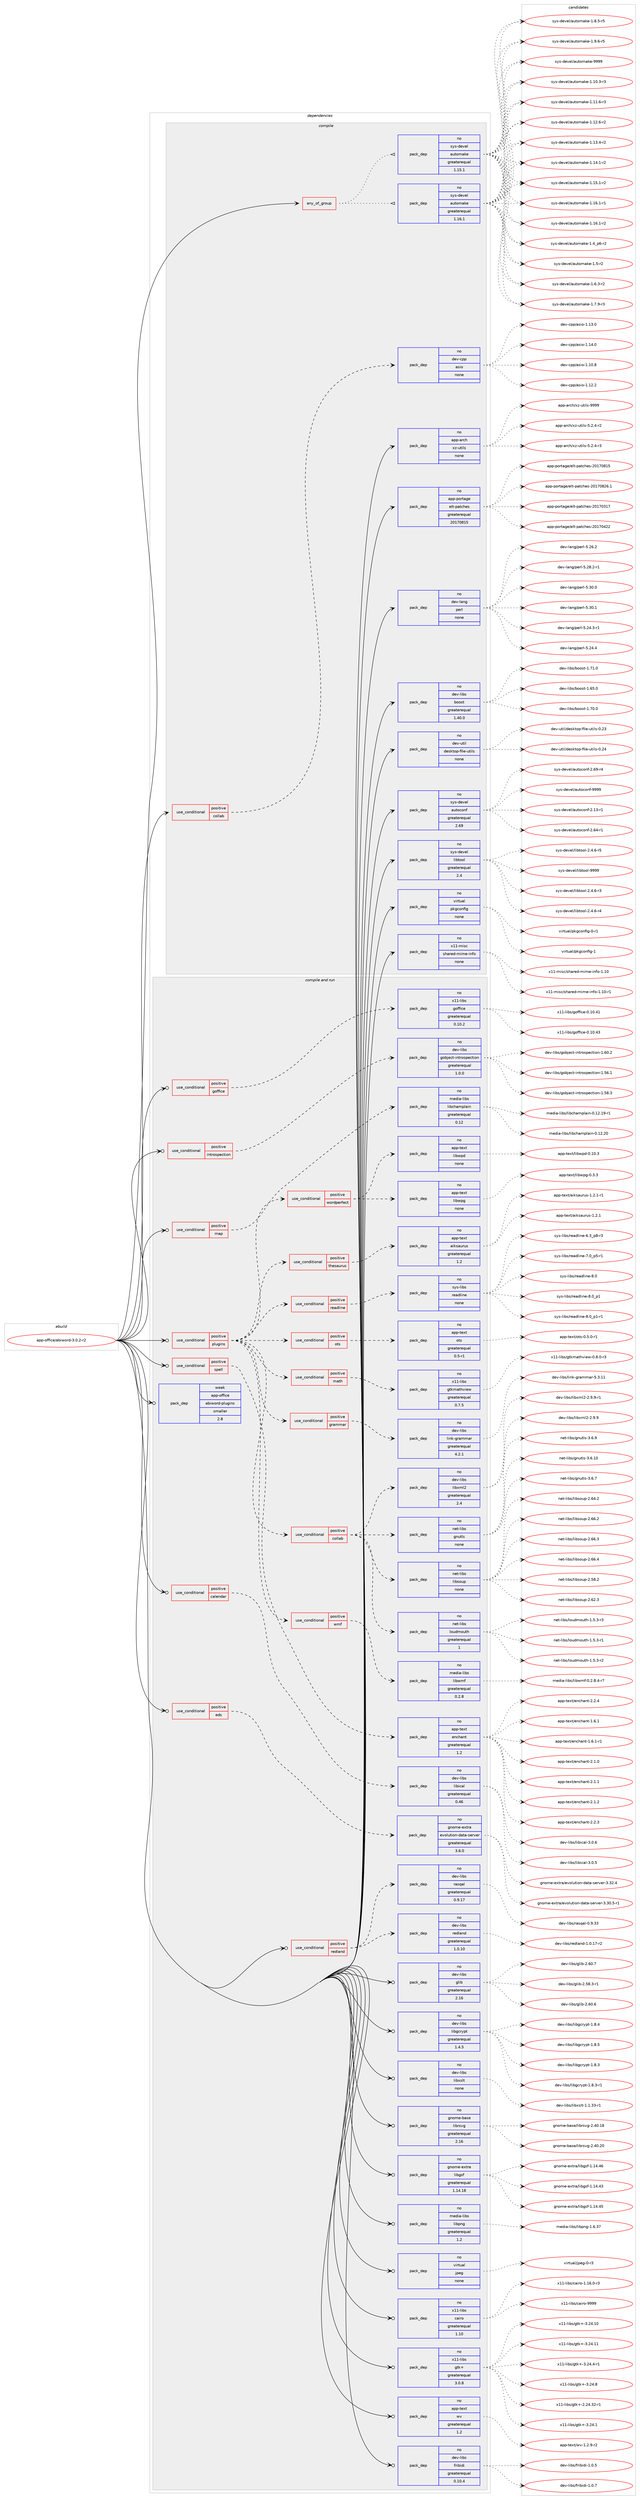 digraph prolog {

# *************
# Graph options
# *************

newrank=true;
concentrate=true;
compound=true;
graph [rankdir=LR,fontname=Helvetica,fontsize=10,ranksep=1.5];#, ranksep=2.5, nodesep=0.2];
edge  [arrowhead=vee];
node  [fontname=Helvetica,fontsize=10];

# **********
# The ebuild
# **********

subgraph cluster_leftcol {
color=gray;
rank=same;
label=<<i>ebuild</i>>;
id [label="app-office/abiword-3.0.2-r2", color=red, width=4, href="../app-office/abiword-3.0.2-r2.svg"];
}

# ****************
# The dependencies
# ****************

subgraph cluster_midcol {
color=gray;
label=<<i>dependencies</i>>;
subgraph cluster_compile {
fillcolor="#eeeeee";
style=filled;
label=<<i>compile</i>>;
subgraph any8757 {
dependency501545 [label=<<TABLE BORDER="0" CELLBORDER="1" CELLSPACING="0" CELLPADDING="4"><TR><TD CELLPADDING="10">any_of_group</TD></TR></TABLE>>, shape=none, color=red];subgraph pack372667 {
dependency501546 [label=<<TABLE BORDER="0" CELLBORDER="1" CELLSPACING="0" CELLPADDING="4" WIDTH="220"><TR><TD ROWSPAN="6" CELLPADDING="30">pack_dep</TD></TR><TR><TD WIDTH="110">no</TD></TR><TR><TD>sys-devel</TD></TR><TR><TD>automake</TD></TR><TR><TD>greaterequal</TD></TR><TR><TD>1.16.1</TD></TR></TABLE>>, shape=none, color=blue];
}
dependency501545:e -> dependency501546:w [weight=20,style="dotted",arrowhead="oinv"];
subgraph pack372668 {
dependency501547 [label=<<TABLE BORDER="0" CELLBORDER="1" CELLSPACING="0" CELLPADDING="4" WIDTH="220"><TR><TD ROWSPAN="6" CELLPADDING="30">pack_dep</TD></TR><TR><TD WIDTH="110">no</TD></TR><TR><TD>sys-devel</TD></TR><TR><TD>automake</TD></TR><TR><TD>greaterequal</TD></TR><TR><TD>1.15.1</TD></TR></TABLE>>, shape=none, color=blue];
}
dependency501545:e -> dependency501547:w [weight=20,style="dotted",arrowhead="oinv"];
}
id:e -> dependency501545:w [weight=20,style="solid",arrowhead="vee"];
subgraph cond119805 {
dependency501548 [label=<<TABLE BORDER="0" CELLBORDER="1" CELLSPACING="0" CELLPADDING="4"><TR><TD ROWSPAN="3" CELLPADDING="10">use_conditional</TD></TR><TR><TD>positive</TD></TR><TR><TD>collab</TD></TR></TABLE>>, shape=none, color=red];
subgraph pack372669 {
dependency501549 [label=<<TABLE BORDER="0" CELLBORDER="1" CELLSPACING="0" CELLPADDING="4" WIDTH="220"><TR><TD ROWSPAN="6" CELLPADDING="30">pack_dep</TD></TR><TR><TD WIDTH="110">no</TD></TR><TR><TD>dev-cpp</TD></TR><TR><TD>asio</TD></TR><TR><TD>none</TD></TR><TR><TD></TD></TR></TABLE>>, shape=none, color=blue];
}
dependency501548:e -> dependency501549:w [weight=20,style="dashed",arrowhead="vee"];
}
id:e -> dependency501548:w [weight=20,style="solid",arrowhead="vee"];
subgraph pack372670 {
dependency501550 [label=<<TABLE BORDER="0" CELLBORDER="1" CELLSPACING="0" CELLPADDING="4" WIDTH="220"><TR><TD ROWSPAN="6" CELLPADDING="30">pack_dep</TD></TR><TR><TD WIDTH="110">no</TD></TR><TR><TD>app-arch</TD></TR><TR><TD>xz-utils</TD></TR><TR><TD>none</TD></TR><TR><TD></TD></TR></TABLE>>, shape=none, color=blue];
}
id:e -> dependency501550:w [weight=20,style="solid",arrowhead="vee"];
subgraph pack372671 {
dependency501551 [label=<<TABLE BORDER="0" CELLBORDER="1" CELLSPACING="0" CELLPADDING="4" WIDTH="220"><TR><TD ROWSPAN="6" CELLPADDING="30">pack_dep</TD></TR><TR><TD WIDTH="110">no</TD></TR><TR><TD>app-portage</TD></TR><TR><TD>elt-patches</TD></TR><TR><TD>greaterequal</TD></TR><TR><TD>20170815</TD></TR></TABLE>>, shape=none, color=blue];
}
id:e -> dependency501551:w [weight=20,style="solid",arrowhead="vee"];
subgraph pack372672 {
dependency501552 [label=<<TABLE BORDER="0" CELLBORDER="1" CELLSPACING="0" CELLPADDING="4" WIDTH="220"><TR><TD ROWSPAN="6" CELLPADDING="30">pack_dep</TD></TR><TR><TD WIDTH="110">no</TD></TR><TR><TD>dev-lang</TD></TR><TR><TD>perl</TD></TR><TR><TD>none</TD></TR><TR><TD></TD></TR></TABLE>>, shape=none, color=blue];
}
id:e -> dependency501552:w [weight=20,style="solid",arrowhead="vee"];
subgraph pack372673 {
dependency501553 [label=<<TABLE BORDER="0" CELLBORDER="1" CELLSPACING="0" CELLPADDING="4" WIDTH="220"><TR><TD ROWSPAN="6" CELLPADDING="30">pack_dep</TD></TR><TR><TD WIDTH="110">no</TD></TR><TR><TD>dev-libs</TD></TR><TR><TD>boost</TD></TR><TR><TD>greaterequal</TD></TR><TR><TD>1.40.0</TD></TR></TABLE>>, shape=none, color=blue];
}
id:e -> dependency501553:w [weight=20,style="solid",arrowhead="vee"];
subgraph pack372674 {
dependency501554 [label=<<TABLE BORDER="0" CELLBORDER="1" CELLSPACING="0" CELLPADDING="4" WIDTH="220"><TR><TD ROWSPAN="6" CELLPADDING="30">pack_dep</TD></TR><TR><TD WIDTH="110">no</TD></TR><TR><TD>dev-util</TD></TR><TR><TD>desktop-file-utils</TD></TR><TR><TD>none</TD></TR><TR><TD></TD></TR></TABLE>>, shape=none, color=blue];
}
id:e -> dependency501554:w [weight=20,style="solid",arrowhead="vee"];
subgraph pack372675 {
dependency501555 [label=<<TABLE BORDER="0" CELLBORDER="1" CELLSPACING="0" CELLPADDING="4" WIDTH="220"><TR><TD ROWSPAN="6" CELLPADDING="30">pack_dep</TD></TR><TR><TD WIDTH="110">no</TD></TR><TR><TD>sys-devel</TD></TR><TR><TD>autoconf</TD></TR><TR><TD>greaterequal</TD></TR><TR><TD>2.69</TD></TR></TABLE>>, shape=none, color=blue];
}
id:e -> dependency501555:w [weight=20,style="solid",arrowhead="vee"];
subgraph pack372676 {
dependency501556 [label=<<TABLE BORDER="0" CELLBORDER="1" CELLSPACING="0" CELLPADDING="4" WIDTH="220"><TR><TD ROWSPAN="6" CELLPADDING="30">pack_dep</TD></TR><TR><TD WIDTH="110">no</TD></TR><TR><TD>sys-devel</TD></TR><TR><TD>libtool</TD></TR><TR><TD>greaterequal</TD></TR><TR><TD>2.4</TD></TR></TABLE>>, shape=none, color=blue];
}
id:e -> dependency501556:w [weight=20,style="solid",arrowhead="vee"];
subgraph pack372677 {
dependency501557 [label=<<TABLE BORDER="0" CELLBORDER="1" CELLSPACING="0" CELLPADDING="4" WIDTH="220"><TR><TD ROWSPAN="6" CELLPADDING="30">pack_dep</TD></TR><TR><TD WIDTH="110">no</TD></TR><TR><TD>virtual</TD></TR><TR><TD>pkgconfig</TD></TR><TR><TD>none</TD></TR><TR><TD></TD></TR></TABLE>>, shape=none, color=blue];
}
id:e -> dependency501557:w [weight=20,style="solid",arrowhead="vee"];
subgraph pack372678 {
dependency501558 [label=<<TABLE BORDER="0" CELLBORDER="1" CELLSPACING="0" CELLPADDING="4" WIDTH="220"><TR><TD ROWSPAN="6" CELLPADDING="30">pack_dep</TD></TR><TR><TD WIDTH="110">no</TD></TR><TR><TD>x11-misc</TD></TR><TR><TD>shared-mime-info</TD></TR><TR><TD>none</TD></TR><TR><TD></TD></TR></TABLE>>, shape=none, color=blue];
}
id:e -> dependency501558:w [weight=20,style="solid",arrowhead="vee"];
}
subgraph cluster_compileandrun {
fillcolor="#eeeeee";
style=filled;
label=<<i>compile and run</i>>;
subgraph cond119806 {
dependency501559 [label=<<TABLE BORDER="0" CELLBORDER="1" CELLSPACING="0" CELLPADDING="4"><TR><TD ROWSPAN="3" CELLPADDING="10">use_conditional</TD></TR><TR><TD>positive</TD></TR><TR><TD>calendar</TD></TR></TABLE>>, shape=none, color=red];
subgraph pack372679 {
dependency501560 [label=<<TABLE BORDER="0" CELLBORDER="1" CELLSPACING="0" CELLPADDING="4" WIDTH="220"><TR><TD ROWSPAN="6" CELLPADDING="30">pack_dep</TD></TR><TR><TD WIDTH="110">no</TD></TR><TR><TD>dev-libs</TD></TR><TR><TD>libical</TD></TR><TR><TD>greaterequal</TD></TR><TR><TD>0.46</TD></TR></TABLE>>, shape=none, color=blue];
}
dependency501559:e -> dependency501560:w [weight=20,style="dashed",arrowhead="vee"];
}
id:e -> dependency501559:w [weight=20,style="solid",arrowhead="odotvee"];
subgraph cond119807 {
dependency501561 [label=<<TABLE BORDER="0" CELLBORDER="1" CELLSPACING="0" CELLPADDING="4"><TR><TD ROWSPAN="3" CELLPADDING="10">use_conditional</TD></TR><TR><TD>positive</TD></TR><TR><TD>eds</TD></TR></TABLE>>, shape=none, color=red];
subgraph pack372680 {
dependency501562 [label=<<TABLE BORDER="0" CELLBORDER="1" CELLSPACING="0" CELLPADDING="4" WIDTH="220"><TR><TD ROWSPAN="6" CELLPADDING="30">pack_dep</TD></TR><TR><TD WIDTH="110">no</TD></TR><TR><TD>gnome-extra</TD></TR><TR><TD>evolution-data-server</TD></TR><TR><TD>greaterequal</TD></TR><TR><TD>3.6.0</TD></TR></TABLE>>, shape=none, color=blue];
}
dependency501561:e -> dependency501562:w [weight=20,style="dashed",arrowhead="vee"];
}
id:e -> dependency501561:w [weight=20,style="solid",arrowhead="odotvee"];
subgraph cond119808 {
dependency501563 [label=<<TABLE BORDER="0" CELLBORDER="1" CELLSPACING="0" CELLPADDING="4"><TR><TD ROWSPAN="3" CELLPADDING="10">use_conditional</TD></TR><TR><TD>positive</TD></TR><TR><TD>goffice</TD></TR></TABLE>>, shape=none, color=red];
subgraph pack372681 {
dependency501564 [label=<<TABLE BORDER="0" CELLBORDER="1" CELLSPACING="0" CELLPADDING="4" WIDTH="220"><TR><TD ROWSPAN="6" CELLPADDING="30">pack_dep</TD></TR><TR><TD WIDTH="110">no</TD></TR><TR><TD>x11-libs</TD></TR><TR><TD>goffice</TD></TR><TR><TD>greaterequal</TD></TR><TR><TD>0.10.2</TD></TR></TABLE>>, shape=none, color=blue];
}
dependency501563:e -> dependency501564:w [weight=20,style="dashed",arrowhead="vee"];
}
id:e -> dependency501563:w [weight=20,style="solid",arrowhead="odotvee"];
subgraph cond119809 {
dependency501565 [label=<<TABLE BORDER="0" CELLBORDER="1" CELLSPACING="0" CELLPADDING="4"><TR><TD ROWSPAN="3" CELLPADDING="10">use_conditional</TD></TR><TR><TD>positive</TD></TR><TR><TD>introspection</TD></TR></TABLE>>, shape=none, color=red];
subgraph pack372682 {
dependency501566 [label=<<TABLE BORDER="0" CELLBORDER="1" CELLSPACING="0" CELLPADDING="4" WIDTH="220"><TR><TD ROWSPAN="6" CELLPADDING="30">pack_dep</TD></TR><TR><TD WIDTH="110">no</TD></TR><TR><TD>dev-libs</TD></TR><TR><TD>gobject-introspection</TD></TR><TR><TD>greaterequal</TD></TR><TR><TD>1.0.0</TD></TR></TABLE>>, shape=none, color=blue];
}
dependency501565:e -> dependency501566:w [weight=20,style="dashed",arrowhead="vee"];
}
id:e -> dependency501565:w [weight=20,style="solid",arrowhead="odotvee"];
subgraph cond119810 {
dependency501567 [label=<<TABLE BORDER="0" CELLBORDER="1" CELLSPACING="0" CELLPADDING="4"><TR><TD ROWSPAN="3" CELLPADDING="10">use_conditional</TD></TR><TR><TD>positive</TD></TR><TR><TD>map</TD></TR></TABLE>>, shape=none, color=red];
subgraph pack372683 {
dependency501568 [label=<<TABLE BORDER="0" CELLBORDER="1" CELLSPACING="0" CELLPADDING="4" WIDTH="220"><TR><TD ROWSPAN="6" CELLPADDING="30">pack_dep</TD></TR><TR><TD WIDTH="110">no</TD></TR><TR><TD>media-libs</TD></TR><TR><TD>libchamplain</TD></TR><TR><TD>greaterequal</TD></TR><TR><TD>0.12</TD></TR></TABLE>>, shape=none, color=blue];
}
dependency501567:e -> dependency501568:w [weight=20,style="dashed",arrowhead="vee"];
}
id:e -> dependency501567:w [weight=20,style="solid",arrowhead="odotvee"];
subgraph cond119811 {
dependency501569 [label=<<TABLE BORDER="0" CELLBORDER="1" CELLSPACING="0" CELLPADDING="4"><TR><TD ROWSPAN="3" CELLPADDING="10">use_conditional</TD></TR><TR><TD>positive</TD></TR><TR><TD>plugins</TD></TR></TABLE>>, shape=none, color=red];
subgraph cond119812 {
dependency501570 [label=<<TABLE BORDER="0" CELLBORDER="1" CELLSPACING="0" CELLPADDING="4"><TR><TD ROWSPAN="3" CELLPADDING="10">use_conditional</TD></TR><TR><TD>positive</TD></TR><TR><TD>collab</TD></TR></TABLE>>, shape=none, color=red];
subgraph pack372684 {
dependency501571 [label=<<TABLE BORDER="0" CELLBORDER="1" CELLSPACING="0" CELLPADDING="4" WIDTH="220"><TR><TD ROWSPAN="6" CELLPADDING="30">pack_dep</TD></TR><TR><TD WIDTH="110">no</TD></TR><TR><TD>dev-libs</TD></TR><TR><TD>libxml2</TD></TR><TR><TD>greaterequal</TD></TR><TR><TD>2.4</TD></TR></TABLE>>, shape=none, color=blue];
}
dependency501570:e -> dependency501571:w [weight=20,style="dashed",arrowhead="vee"];
subgraph pack372685 {
dependency501572 [label=<<TABLE BORDER="0" CELLBORDER="1" CELLSPACING="0" CELLPADDING="4" WIDTH="220"><TR><TD ROWSPAN="6" CELLPADDING="30">pack_dep</TD></TR><TR><TD WIDTH="110">no</TD></TR><TR><TD>net-libs</TD></TR><TR><TD>loudmouth</TD></TR><TR><TD>greaterequal</TD></TR><TR><TD>1</TD></TR></TABLE>>, shape=none, color=blue];
}
dependency501570:e -> dependency501572:w [weight=20,style="dashed",arrowhead="vee"];
subgraph pack372686 {
dependency501573 [label=<<TABLE BORDER="0" CELLBORDER="1" CELLSPACING="0" CELLPADDING="4" WIDTH="220"><TR><TD ROWSPAN="6" CELLPADDING="30">pack_dep</TD></TR><TR><TD WIDTH="110">no</TD></TR><TR><TD>net-libs</TD></TR><TR><TD>libsoup</TD></TR><TR><TD>none</TD></TR><TR><TD></TD></TR></TABLE>>, shape=none, color=blue];
}
dependency501570:e -> dependency501573:w [weight=20,style="dashed",arrowhead="vee"];
subgraph pack372687 {
dependency501574 [label=<<TABLE BORDER="0" CELLBORDER="1" CELLSPACING="0" CELLPADDING="4" WIDTH="220"><TR><TD ROWSPAN="6" CELLPADDING="30">pack_dep</TD></TR><TR><TD WIDTH="110">no</TD></TR><TR><TD>net-libs</TD></TR><TR><TD>gnutls</TD></TR><TR><TD>none</TD></TR><TR><TD></TD></TR></TABLE>>, shape=none, color=blue];
}
dependency501570:e -> dependency501574:w [weight=20,style="dashed",arrowhead="vee"];
}
dependency501569:e -> dependency501570:w [weight=20,style="dashed",arrowhead="vee"];
subgraph cond119813 {
dependency501575 [label=<<TABLE BORDER="0" CELLBORDER="1" CELLSPACING="0" CELLPADDING="4"><TR><TD ROWSPAN="3" CELLPADDING="10">use_conditional</TD></TR><TR><TD>positive</TD></TR><TR><TD>grammar</TD></TR></TABLE>>, shape=none, color=red];
subgraph pack372688 {
dependency501576 [label=<<TABLE BORDER="0" CELLBORDER="1" CELLSPACING="0" CELLPADDING="4" WIDTH="220"><TR><TD ROWSPAN="6" CELLPADDING="30">pack_dep</TD></TR><TR><TD WIDTH="110">no</TD></TR><TR><TD>dev-libs</TD></TR><TR><TD>link-grammar</TD></TR><TR><TD>greaterequal</TD></TR><TR><TD>4.2.1</TD></TR></TABLE>>, shape=none, color=blue];
}
dependency501575:e -> dependency501576:w [weight=20,style="dashed",arrowhead="vee"];
}
dependency501569:e -> dependency501575:w [weight=20,style="dashed",arrowhead="vee"];
subgraph cond119814 {
dependency501577 [label=<<TABLE BORDER="0" CELLBORDER="1" CELLSPACING="0" CELLPADDING="4"><TR><TD ROWSPAN="3" CELLPADDING="10">use_conditional</TD></TR><TR><TD>positive</TD></TR><TR><TD>math</TD></TR></TABLE>>, shape=none, color=red];
subgraph pack372689 {
dependency501578 [label=<<TABLE BORDER="0" CELLBORDER="1" CELLSPACING="0" CELLPADDING="4" WIDTH="220"><TR><TD ROWSPAN="6" CELLPADDING="30">pack_dep</TD></TR><TR><TD WIDTH="110">no</TD></TR><TR><TD>x11-libs</TD></TR><TR><TD>gtkmathview</TD></TR><TR><TD>greaterequal</TD></TR><TR><TD>0.7.5</TD></TR></TABLE>>, shape=none, color=blue];
}
dependency501577:e -> dependency501578:w [weight=20,style="dashed",arrowhead="vee"];
}
dependency501569:e -> dependency501577:w [weight=20,style="dashed",arrowhead="vee"];
subgraph cond119815 {
dependency501579 [label=<<TABLE BORDER="0" CELLBORDER="1" CELLSPACING="0" CELLPADDING="4"><TR><TD ROWSPAN="3" CELLPADDING="10">use_conditional</TD></TR><TR><TD>positive</TD></TR><TR><TD>ots</TD></TR></TABLE>>, shape=none, color=red];
subgraph pack372690 {
dependency501580 [label=<<TABLE BORDER="0" CELLBORDER="1" CELLSPACING="0" CELLPADDING="4" WIDTH="220"><TR><TD ROWSPAN="6" CELLPADDING="30">pack_dep</TD></TR><TR><TD WIDTH="110">no</TD></TR><TR><TD>app-text</TD></TR><TR><TD>ots</TD></TR><TR><TD>greaterequal</TD></TR><TR><TD>0.5-r1</TD></TR></TABLE>>, shape=none, color=blue];
}
dependency501579:e -> dependency501580:w [weight=20,style="dashed",arrowhead="vee"];
}
dependency501569:e -> dependency501579:w [weight=20,style="dashed",arrowhead="vee"];
subgraph cond119816 {
dependency501581 [label=<<TABLE BORDER="0" CELLBORDER="1" CELLSPACING="0" CELLPADDING="4"><TR><TD ROWSPAN="3" CELLPADDING="10">use_conditional</TD></TR><TR><TD>positive</TD></TR><TR><TD>readline</TD></TR></TABLE>>, shape=none, color=red];
subgraph pack372691 {
dependency501582 [label=<<TABLE BORDER="0" CELLBORDER="1" CELLSPACING="0" CELLPADDING="4" WIDTH="220"><TR><TD ROWSPAN="6" CELLPADDING="30">pack_dep</TD></TR><TR><TD WIDTH="110">no</TD></TR><TR><TD>sys-libs</TD></TR><TR><TD>readline</TD></TR><TR><TD>none</TD></TR><TR><TD></TD></TR></TABLE>>, shape=none, color=blue];
}
dependency501581:e -> dependency501582:w [weight=20,style="dashed",arrowhead="vee"];
}
dependency501569:e -> dependency501581:w [weight=20,style="dashed",arrowhead="vee"];
subgraph cond119817 {
dependency501583 [label=<<TABLE BORDER="0" CELLBORDER="1" CELLSPACING="0" CELLPADDING="4"><TR><TD ROWSPAN="3" CELLPADDING="10">use_conditional</TD></TR><TR><TD>positive</TD></TR><TR><TD>thesaurus</TD></TR></TABLE>>, shape=none, color=red];
subgraph pack372692 {
dependency501584 [label=<<TABLE BORDER="0" CELLBORDER="1" CELLSPACING="0" CELLPADDING="4" WIDTH="220"><TR><TD ROWSPAN="6" CELLPADDING="30">pack_dep</TD></TR><TR><TD WIDTH="110">no</TD></TR><TR><TD>app-text</TD></TR><TR><TD>aiksaurus</TD></TR><TR><TD>greaterequal</TD></TR><TR><TD>1.2</TD></TR></TABLE>>, shape=none, color=blue];
}
dependency501583:e -> dependency501584:w [weight=20,style="dashed",arrowhead="vee"];
}
dependency501569:e -> dependency501583:w [weight=20,style="dashed",arrowhead="vee"];
subgraph cond119818 {
dependency501585 [label=<<TABLE BORDER="0" CELLBORDER="1" CELLSPACING="0" CELLPADDING="4"><TR><TD ROWSPAN="3" CELLPADDING="10">use_conditional</TD></TR><TR><TD>positive</TD></TR><TR><TD>wordperfect</TD></TR></TABLE>>, shape=none, color=red];
subgraph pack372693 {
dependency501586 [label=<<TABLE BORDER="0" CELLBORDER="1" CELLSPACING="0" CELLPADDING="4" WIDTH="220"><TR><TD ROWSPAN="6" CELLPADDING="30">pack_dep</TD></TR><TR><TD WIDTH="110">no</TD></TR><TR><TD>app-text</TD></TR><TR><TD>libwpd</TD></TR><TR><TD>none</TD></TR><TR><TD></TD></TR></TABLE>>, shape=none, color=blue];
}
dependency501585:e -> dependency501586:w [weight=20,style="dashed",arrowhead="vee"];
subgraph pack372694 {
dependency501587 [label=<<TABLE BORDER="0" CELLBORDER="1" CELLSPACING="0" CELLPADDING="4" WIDTH="220"><TR><TD ROWSPAN="6" CELLPADDING="30">pack_dep</TD></TR><TR><TD WIDTH="110">no</TD></TR><TR><TD>app-text</TD></TR><TR><TD>libwpg</TD></TR><TR><TD>none</TD></TR><TR><TD></TD></TR></TABLE>>, shape=none, color=blue];
}
dependency501585:e -> dependency501587:w [weight=20,style="dashed",arrowhead="vee"];
}
dependency501569:e -> dependency501585:w [weight=20,style="dashed",arrowhead="vee"];
subgraph cond119819 {
dependency501588 [label=<<TABLE BORDER="0" CELLBORDER="1" CELLSPACING="0" CELLPADDING="4"><TR><TD ROWSPAN="3" CELLPADDING="10">use_conditional</TD></TR><TR><TD>positive</TD></TR><TR><TD>wmf</TD></TR></TABLE>>, shape=none, color=red];
subgraph pack372695 {
dependency501589 [label=<<TABLE BORDER="0" CELLBORDER="1" CELLSPACING="0" CELLPADDING="4" WIDTH="220"><TR><TD ROWSPAN="6" CELLPADDING="30">pack_dep</TD></TR><TR><TD WIDTH="110">no</TD></TR><TR><TD>media-libs</TD></TR><TR><TD>libwmf</TD></TR><TR><TD>greaterequal</TD></TR><TR><TD>0.2.8</TD></TR></TABLE>>, shape=none, color=blue];
}
dependency501588:e -> dependency501589:w [weight=20,style="dashed",arrowhead="vee"];
}
dependency501569:e -> dependency501588:w [weight=20,style="dashed",arrowhead="vee"];
}
id:e -> dependency501569:w [weight=20,style="solid",arrowhead="odotvee"];
subgraph cond119820 {
dependency501590 [label=<<TABLE BORDER="0" CELLBORDER="1" CELLSPACING="0" CELLPADDING="4"><TR><TD ROWSPAN="3" CELLPADDING="10">use_conditional</TD></TR><TR><TD>positive</TD></TR><TR><TD>redland</TD></TR></TABLE>>, shape=none, color=red];
subgraph pack372696 {
dependency501591 [label=<<TABLE BORDER="0" CELLBORDER="1" CELLSPACING="0" CELLPADDING="4" WIDTH="220"><TR><TD ROWSPAN="6" CELLPADDING="30">pack_dep</TD></TR><TR><TD WIDTH="110">no</TD></TR><TR><TD>dev-libs</TD></TR><TR><TD>redland</TD></TR><TR><TD>greaterequal</TD></TR><TR><TD>1.0.10</TD></TR></TABLE>>, shape=none, color=blue];
}
dependency501590:e -> dependency501591:w [weight=20,style="dashed",arrowhead="vee"];
subgraph pack372697 {
dependency501592 [label=<<TABLE BORDER="0" CELLBORDER="1" CELLSPACING="0" CELLPADDING="4" WIDTH="220"><TR><TD ROWSPAN="6" CELLPADDING="30">pack_dep</TD></TR><TR><TD WIDTH="110">no</TD></TR><TR><TD>dev-libs</TD></TR><TR><TD>rasqal</TD></TR><TR><TD>greaterequal</TD></TR><TR><TD>0.9.17</TD></TR></TABLE>>, shape=none, color=blue];
}
dependency501590:e -> dependency501592:w [weight=20,style="dashed",arrowhead="vee"];
}
id:e -> dependency501590:w [weight=20,style="solid",arrowhead="odotvee"];
subgraph cond119821 {
dependency501593 [label=<<TABLE BORDER="0" CELLBORDER="1" CELLSPACING="0" CELLPADDING="4"><TR><TD ROWSPAN="3" CELLPADDING="10">use_conditional</TD></TR><TR><TD>positive</TD></TR><TR><TD>spell</TD></TR></TABLE>>, shape=none, color=red];
subgraph pack372698 {
dependency501594 [label=<<TABLE BORDER="0" CELLBORDER="1" CELLSPACING="0" CELLPADDING="4" WIDTH="220"><TR><TD ROWSPAN="6" CELLPADDING="30">pack_dep</TD></TR><TR><TD WIDTH="110">no</TD></TR><TR><TD>app-text</TD></TR><TR><TD>enchant</TD></TR><TR><TD>greaterequal</TD></TR><TR><TD>1.2</TD></TR></TABLE>>, shape=none, color=blue];
}
dependency501593:e -> dependency501594:w [weight=20,style="dashed",arrowhead="vee"];
}
id:e -> dependency501593:w [weight=20,style="solid",arrowhead="odotvee"];
subgraph pack372699 {
dependency501595 [label=<<TABLE BORDER="0" CELLBORDER="1" CELLSPACING="0" CELLPADDING="4" WIDTH="220"><TR><TD ROWSPAN="6" CELLPADDING="30">pack_dep</TD></TR><TR><TD WIDTH="110">no</TD></TR><TR><TD>app-text</TD></TR><TR><TD>wv</TD></TR><TR><TD>greaterequal</TD></TR><TR><TD>1.2</TD></TR></TABLE>>, shape=none, color=blue];
}
id:e -> dependency501595:w [weight=20,style="solid",arrowhead="odotvee"];
subgraph pack372700 {
dependency501596 [label=<<TABLE BORDER="0" CELLBORDER="1" CELLSPACING="0" CELLPADDING="4" WIDTH="220"><TR><TD ROWSPAN="6" CELLPADDING="30">pack_dep</TD></TR><TR><TD WIDTH="110">no</TD></TR><TR><TD>dev-libs</TD></TR><TR><TD>fribidi</TD></TR><TR><TD>greaterequal</TD></TR><TR><TD>0.10.4</TD></TR></TABLE>>, shape=none, color=blue];
}
id:e -> dependency501596:w [weight=20,style="solid",arrowhead="odotvee"];
subgraph pack372701 {
dependency501597 [label=<<TABLE BORDER="0" CELLBORDER="1" CELLSPACING="0" CELLPADDING="4" WIDTH="220"><TR><TD ROWSPAN="6" CELLPADDING="30">pack_dep</TD></TR><TR><TD WIDTH="110">no</TD></TR><TR><TD>dev-libs</TD></TR><TR><TD>glib</TD></TR><TR><TD>greaterequal</TD></TR><TR><TD>2.16</TD></TR></TABLE>>, shape=none, color=blue];
}
id:e -> dependency501597:w [weight=20,style="solid",arrowhead="odotvee"];
subgraph pack372702 {
dependency501598 [label=<<TABLE BORDER="0" CELLBORDER="1" CELLSPACING="0" CELLPADDING="4" WIDTH="220"><TR><TD ROWSPAN="6" CELLPADDING="30">pack_dep</TD></TR><TR><TD WIDTH="110">no</TD></TR><TR><TD>dev-libs</TD></TR><TR><TD>libgcrypt</TD></TR><TR><TD>greaterequal</TD></TR><TR><TD>1.4.5</TD></TR></TABLE>>, shape=none, color=blue];
}
id:e -> dependency501598:w [weight=20,style="solid",arrowhead="odotvee"];
subgraph pack372703 {
dependency501599 [label=<<TABLE BORDER="0" CELLBORDER="1" CELLSPACING="0" CELLPADDING="4" WIDTH="220"><TR><TD ROWSPAN="6" CELLPADDING="30">pack_dep</TD></TR><TR><TD WIDTH="110">no</TD></TR><TR><TD>dev-libs</TD></TR><TR><TD>libxslt</TD></TR><TR><TD>none</TD></TR><TR><TD></TD></TR></TABLE>>, shape=none, color=blue];
}
id:e -> dependency501599:w [weight=20,style="solid",arrowhead="odotvee"];
subgraph pack372704 {
dependency501600 [label=<<TABLE BORDER="0" CELLBORDER="1" CELLSPACING="0" CELLPADDING="4" WIDTH="220"><TR><TD ROWSPAN="6" CELLPADDING="30">pack_dep</TD></TR><TR><TD WIDTH="110">no</TD></TR><TR><TD>gnome-base</TD></TR><TR><TD>librsvg</TD></TR><TR><TD>greaterequal</TD></TR><TR><TD>2.16</TD></TR></TABLE>>, shape=none, color=blue];
}
id:e -> dependency501600:w [weight=20,style="solid",arrowhead="odotvee"];
subgraph pack372705 {
dependency501601 [label=<<TABLE BORDER="0" CELLBORDER="1" CELLSPACING="0" CELLPADDING="4" WIDTH="220"><TR><TD ROWSPAN="6" CELLPADDING="30">pack_dep</TD></TR><TR><TD WIDTH="110">no</TD></TR><TR><TD>gnome-extra</TD></TR><TR><TD>libgsf</TD></TR><TR><TD>greaterequal</TD></TR><TR><TD>1.14.18</TD></TR></TABLE>>, shape=none, color=blue];
}
id:e -> dependency501601:w [weight=20,style="solid",arrowhead="odotvee"];
subgraph pack372706 {
dependency501602 [label=<<TABLE BORDER="0" CELLBORDER="1" CELLSPACING="0" CELLPADDING="4" WIDTH="220"><TR><TD ROWSPAN="6" CELLPADDING="30">pack_dep</TD></TR><TR><TD WIDTH="110">no</TD></TR><TR><TD>media-libs</TD></TR><TR><TD>libpng</TD></TR><TR><TD>greaterequal</TD></TR><TR><TD>1.2</TD></TR></TABLE>>, shape=none, color=blue];
}
id:e -> dependency501602:w [weight=20,style="solid",arrowhead="odotvee"];
subgraph pack372707 {
dependency501603 [label=<<TABLE BORDER="0" CELLBORDER="1" CELLSPACING="0" CELLPADDING="4" WIDTH="220"><TR><TD ROWSPAN="6" CELLPADDING="30">pack_dep</TD></TR><TR><TD WIDTH="110">no</TD></TR><TR><TD>virtual</TD></TR><TR><TD>jpeg</TD></TR><TR><TD>none</TD></TR><TR><TD></TD></TR></TABLE>>, shape=none, color=blue];
}
id:e -> dependency501603:w [weight=20,style="solid",arrowhead="odotvee"];
subgraph pack372708 {
dependency501604 [label=<<TABLE BORDER="0" CELLBORDER="1" CELLSPACING="0" CELLPADDING="4" WIDTH="220"><TR><TD ROWSPAN="6" CELLPADDING="30">pack_dep</TD></TR><TR><TD WIDTH="110">no</TD></TR><TR><TD>x11-libs</TD></TR><TR><TD>cairo</TD></TR><TR><TD>greaterequal</TD></TR><TR><TD>1.10</TD></TR></TABLE>>, shape=none, color=blue];
}
id:e -> dependency501604:w [weight=20,style="solid",arrowhead="odotvee"];
subgraph pack372709 {
dependency501605 [label=<<TABLE BORDER="0" CELLBORDER="1" CELLSPACING="0" CELLPADDING="4" WIDTH="220"><TR><TD ROWSPAN="6" CELLPADDING="30">pack_dep</TD></TR><TR><TD WIDTH="110">no</TD></TR><TR><TD>x11-libs</TD></TR><TR><TD>gtk+</TD></TR><TR><TD>greaterequal</TD></TR><TR><TD>3.0.8</TD></TR></TABLE>>, shape=none, color=blue];
}
id:e -> dependency501605:w [weight=20,style="solid",arrowhead="odotvee"];
subgraph pack372710 {
dependency501606 [label=<<TABLE BORDER="0" CELLBORDER="1" CELLSPACING="0" CELLPADDING="4" WIDTH="220"><TR><TD ROWSPAN="6" CELLPADDING="30">pack_dep</TD></TR><TR><TD WIDTH="110">weak</TD></TR><TR><TD>app-office</TD></TR><TR><TD>abiword-plugins</TD></TR><TR><TD>smaller</TD></TR><TR><TD>2.8</TD></TR></TABLE>>, shape=none, color=blue];
}
id:e -> dependency501606:w [weight=20,style="solid",arrowhead="odotvee"];
}
subgraph cluster_run {
fillcolor="#eeeeee";
style=filled;
label=<<i>run</i>>;
}
}

# **************
# The candidates
# **************

subgraph cluster_choices {
rank=same;
color=gray;
label=<<i>candidates</i>>;

subgraph choice372667 {
color=black;
nodesep=1;
choice11512111545100101118101108479711711611110997107101454946494846514511451 [label="sys-devel/automake-1.10.3-r3", color=red, width=4,href="../sys-devel/automake-1.10.3-r3.svg"];
choice11512111545100101118101108479711711611110997107101454946494946544511451 [label="sys-devel/automake-1.11.6-r3", color=red, width=4,href="../sys-devel/automake-1.11.6-r3.svg"];
choice11512111545100101118101108479711711611110997107101454946495046544511450 [label="sys-devel/automake-1.12.6-r2", color=red, width=4,href="../sys-devel/automake-1.12.6-r2.svg"];
choice11512111545100101118101108479711711611110997107101454946495146524511450 [label="sys-devel/automake-1.13.4-r2", color=red, width=4,href="../sys-devel/automake-1.13.4-r2.svg"];
choice11512111545100101118101108479711711611110997107101454946495246494511450 [label="sys-devel/automake-1.14.1-r2", color=red, width=4,href="../sys-devel/automake-1.14.1-r2.svg"];
choice11512111545100101118101108479711711611110997107101454946495346494511450 [label="sys-devel/automake-1.15.1-r2", color=red, width=4,href="../sys-devel/automake-1.15.1-r2.svg"];
choice11512111545100101118101108479711711611110997107101454946495446494511449 [label="sys-devel/automake-1.16.1-r1", color=red, width=4,href="../sys-devel/automake-1.16.1-r1.svg"];
choice11512111545100101118101108479711711611110997107101454946495446494511450 [label="sys-devel/automake-1.16.1-r2", color=red, width=4,href="../sys-devel/automake-1.16.1-r2.svg"];
choice115121115451001011181011084797117116111109971071014549465295112544511450 [label="sys-devel/automake-1.4_p6-r2", color=red, width=4,href="../sys-devel/automake-1.4_p6-r2.svg"];
choice11512111545100101118101108479711711611110997107101454946534511450 [label="sys-devel/automake-1.5-r2", color=red, width=4,href="../sys-devel/automake-1.5-r2.svg"];
choice115121115451001011181011084797117116111109971071014549465446514511450 [label="sys-devel/automake-1.6.3-r2", color=red, width=4,href="../sys-devel/automake-1.6.3-r2.svg"];
choice115121115451001011181011084797117116111109971071014549465546574511451 [label="sys-devel/automake-1.7.9-r3", color=red, width=4,href="../sys-devel/automake-1.7.9-r3.svg"];
choice115121115451001011181011084797117116111109971071014549465646534511453 [label="sys-devel/automake-1.8.5-r5", color=red, width=4,href="../sys-devel/automake-1.8.5-r5.svg"];
choice115121115451001011181011084797117116111109971071014549465746544511453 [label="sys-devel/automake-1.9.6-r5", color=red, width=4,href="../sys-devel/automake-1.9.6-r5.svg"];
choice115121115451001011181011084797117116111109971071014557575757 [label="sys-devel/automake-9999", color=red, width=4,href="../sys-devel/automake-9999.svg"];
dependency501546:e -> choice11512111545100101118101108479711711611110997107101454946494846514511451:w [style=dotted,weight="100"];
dependency501546:e -> choice11512111545100101118101108479711711611110997107101454946494946544511451:w [style=dotted,weight="100"];
dependency501546:e -> choice11512111545100101118101108479711711611110997107101454946495046544511450:w [style=dotted,weight="100"];
dependency501546:e -> choice11512111545100101118101108479711711611110997107101454946495146524511450:w [style=dotted,weight="100"];
dependency501546:e -> choice11512111545100101118101108479711711611110997107101454946495246494511450:w [style=dotted,weight="100"];
dependency501546:e -> choice11512111545100101118101108479711711611110997107101454946495346494511450:w [style=dotted,weight="100"];
dependency501546:e -> choice11512111545100101118101108479711711611110997107101454946495446494511449:w [style=dotted,weight="100"];
dependency501546:e -> choice11512111545100101118101108479711711611110997107101454946495446494511450:w [style=dotted,weight="100"];
dependency501546:e -> choice115121115451001011181011084797117116111109971071014549465295112544511450:w [style=dotted,weight="100"];
dependency501546:e -> choice11512111545100101118101108479711711611110997107101454946534511450:w [style=dotted,weight="100"];
dependency501546:e -> choice115121115451001011181011084797117116111109971071014549465446514511450:w [style=dotted,weight="100"];
dependency501546:e -> choice115121115451001011181011084797117116111109971071014549465546574511451:w [style=dotted,weight="100"];
dependency501546:e -> choice115121115451001011181011084797117116111109971071014549465646534511453:w [style=dotted,weight="100"];
dependency501546:e -> choice115121115451001011181011084797117116111109971071014549465746544511453:w [style=dotted,weight="100"];
dependency501546:e -> choice115121115451001011181011084797117116111109971071014557575757:w [style=dotted,weight="100"];
}
subgraph choice372668 {
color=black;
nodesep=1;
choice11512111545100101118101108479711711611110997107101454946494846514511451 [label="sys-devel/automake-1.10.3-r3", color=red, width=4,href="../sys-devel/automake-1.10.3-r3.svg"];
choice11512111545100101118101108479711711611110997107101454946494946544511451 [label="sys-devel/automake-1.11.6-r3", color=red, width=4,href="../sys-devel/automake-1.11.6-r3.svg"];
choice11512111545100101118101108479711711611110997107101454946495046544511450 [label="sys-devel/automake-1.12.6-r2", color=red, width=4,href="../sys-devel/automake-1.12.6-r2.svg"];
choice11512111545100101118101108479711711611110997107101454946495146524511450 [label="sys-devel/automake-1.13.4-r2", color=red, width=4,href="../sys-devel/automake-1.13.4-r2.svg"];
choice11512111545100101118101108479711711611110997107101454946495246494511450 [label="sys-devel/automake-1.14.1-r2", color=red, width=4,href="../sys-devel/automake-1.14.1-r2.svg"];
choice11512111545100101118101108479711711611110997107101454946495346494511450 [label="sys-devel/automake-1.15.1-r2", color=red, width=4,href="../sys-devel/automake-1.15.1-r2.svg"];
choice11512111545100101118101108479711711611110997107101454946495446494511449 [label="sys-devel/automake-1.16.1-r1", color=red, width=4,href="../sys-devel/automake-1.16.1-r1.svg"];
choice11512111545100101118101108479711711611110997107101454946495446494511450 [label="sys-devel/automake-1.16.1-r2", color=red, width=4,href="../sys-devel/automake-1.16.1-r2.svg"];
choice115121115451001011181011084797117116111109971071014549465295112544511450 [label="sys-devel/automake-1.4_p6-r2", color=red, width=4,href="../sys-devel/automake-1.4_p6-r2.svg"];
choice11512111545100101118101108479711711611110997107101454946534511450 [label="sys-devel/automake-1.5-r2", color=red, width=4,href="../sys-devel/automake-1.5-r2.svg"];
choice115121115451001011181011084797117116111109971071014549465446514511450 [label="sys-devel/automake-1.6.3-r2", color=red, width=4,href="../sys-devel/automake-1.6.3-r2.svg"];
choice115121115451001011181011084797117116111109971071014549465546574511451 [label="sys-devel/automake-1.7.9-r3", color=red, width=4,href="../sys-devel/automake-1.7.9-r3.svg"];
choice115121115451001011181011084797117116111109971071014549465646534511453 [label="sys-devel/automake-1.8.5-r5", color=red, width=4,href="../sys-devel/automake-1.8.5-r5.svg"];
choice115121115451001011181011084797117116111109971071014549465746544511453 [label="sys-devel/automake-1.9.6-r5", color=red, width=4,href="../sys-devel/automake-1.9.6-r5.svg"];
choice115121115451001011181011084797117116111109971071014557575757 [label="sys-devel/automake-9999", color=red, width=4,href="../sys-devel/automake-9999.svg"];
dependency501547:e -> choice11512111545100101118101108479711711611110997107101454946494846514511451:w [style=dotted,weight="100"];
dependency501547:e -> choice11512111545100101118101108479711711611110997107101454946494946544511451:w [style=dotted,weight="100"];
dependency501547:e -> choice11512111545100101118101108479711711611110997107101454946495046544511450:w [style=dotted,weight="100"];
dependency501547:e -> choice11512111545100101118101108479711711611110997107101454946495146524511450:w [style=dotted,weight="100"];
dependency501547:e -> choice11512111545100101118101108479711711611110997107101454946495246494511450:w [style=dotted,weight="100"];
dependency501547:e -> choice11512111545100101118101108479711711611110997107101454946495346494511450:w [style=dotted,weight="100"];
dependency501547:e -> choice11512111545100101118101108479711711611110997107101454946495446494511449:w [style=dotted,weight="100"];
dependency501547:e -> choice11512111545100101118101108479711711611110997107101454946495446494511450:w [style=dotted,weight="100"];
dependency501547:e -> choice115121115451001011181011084797117116111109971071014549465295112544511450:w [style=dotted,weight="100"];
dependency501547:e -> choice11512111545100101118101108479711711611110997107101454946534511450:w [style=dotted,weight="100"];
dependency501547:e -> choice115121115451001011181011084797117116111109971071014549465446514511450:w [style=dotted,weight="100"];
dependency501547:e -> choice115121115451001011181011084797117116111109971071014549465546574511451:w [style=dotted,weight="100"];
dependency501547:e -> choice115121115451001011181011084797117116111109971071014549465646534511453:w [style=dotted,weight="100"];
dependency501547:e -> choice115121115451001011181011084797117116111109971071014549465746544511453:w [style=dotted,weight="100"];
dependency501547:e -> choice115121115451001011181011084797117116111109971071014557575757:w [style=dotted,weight="100"];
}
subgraph choice372669 {
color=black;
nodesep=1;
choice1001011184599112112479711510511145494649484656 [label="dev-cpp/asio-1.10.8", color=red, width=4,href="../dev-cpp/asio-1.10.8.svg"];
choice1001011184599112112479711510511145494649504650 [label="dev-cpp/asio-1.12.2", color=red, width=4,href="../dev-cpp/asio-1.12.2.svg"];
choice1001011184599112112479711510511145494649514648 [label="dev-cpp/asio-1.13.0", color=red, width=4,href="../dev-cpp/asio-1.13.0.svg"];
choice1001011184599112112479711510511145494649524648 [label="dev-cpp/asio-1.14.0", color=red, width=4,href="../dev-cpp/asio-1.14.0.svg"];
dependency501549:e -> choice1001011184599112112479711510511145494649484656:w [style=dotted,weight="100"];
dependency501549:e -> choice1001011184599112112479711510511145494649504650:w [style=dotted,weight="100"];
dependency501549:e -> choice1001011184599112112479711510511145494649514648:w [style=dotted,weight="100"];
dependency501549:e -> choice1001011184599112112479711510511145494649524648:w [style=dotted,weight="100"];
}
subgraph choice372670 {
color=black;
nodesep=1;
choice9711211245971149910447120122451171161051081154553465046524511450 [label="app-arch/xz-utils-5.2.4-r2", color=red, width=4,href="../app-arch/xz-utils-5.2.4-r2.svg"];
choice9711211245971149910447120122451171161051081154553465046524511451 [label="app-arch/xz-utils-5.2.4-r3", color=red, width=4,href="../app-arch/xz-utils-5.2.4-r3.svg"];
choice9711211245971149910447120122451171161051081154557575757 [label="app-arch/xz-utils-9999", color=red, width=4,href="../app-arch/xz-utils-9999.svg"];
dependency501550:e -> choice9711211245971149910447120122451171161051081154553465046524511450:w [style=dotted,weight="100"];
dependency501550:e -> choice9711211245971149910447120122451171161051081154553465046524511451:w [style=dotted,weight="100"];
dependency501550:e -> choice9711211245971149910447120122451171161051081154557575757:w [style=dotted,weight="100"];
}
subgraph choice372671 {
color=black;
nodesep=1;
choice97112112451121111141169710310147101108116451129711699104101115455048495548514955 [label="app-portage/elt-patches-20170317", color=red, width=4,href="../app-portage/elt-patches-20170317.svg"];
choice97112112451121111141169710310147101108116451129711699104101115455048495548525050 [label="app-portage/elt-patches-20170422", color=red, width=4,href="../app-portage/elt-patches-20170422.svg"];
choice97112112451121111141169710310147101108116451129711699104101115455048495548564953 [label="app-portage/elt-patches-20170815", color=red, width=4,href="../app-portage/elt-patches-20170815.svg"];
choice971121124511211111411697103101471011081164511297116991041011154550484955485650544649 [label="app-portage/elt-patches-20170826.1", color=red, width=4,href="../app-portage/elt-patches-20170826.1.svg"];
dependency501551:e -> choice97112112451121111141169710310147101108116451129711699104101115455048495548514955:w [style=dotted,weight="100"];
dependency501551:e -> choice97112112451121111141169710310147101108116451129711699104101115455048495548525050:w [style=dotted,weight="100"];
dependency501551:e -> choice97112112451121111141169710310147101108116451129711699104101115455048495548564953:w [style=dotted,weight="100"];
dependency501551:e -> choice971121124511211111411697103101471011081164511297116991041011154550484955485650544649:w [style=dotted,weight="100"];
}
subgraph choice372672 {
color=black;
nodesep=1;
choice100101118451089711010347112101114108455346505246514511449 [label="dev-lang/perl-5.24.3-r1", color=red, width=4,href="../dev-lang/perl-5.24.3-r1.svg"];
choice10010111845108971101034711210111410845534650524652 [label="dev-lang/perl-5.24.4", color=red, width=4,href="../dev-lang/perl-5.24.4.svg"];
choice10010111845108971101034711210111410845534650544650 [label="dev-lang/perl-5.26.2", color=red, width=4,href="../dev-lang/perl-5.26.2.svg"];
choice100101118451089711010347112101114108455346505646504511449 [label="dev-lang/perl-5.28.2-r1", color=red, width=4,href="../dev-lang/perl-5.28.2-r1.svg"];
choice10010111845108971101034711210111410845534651484648 [label="dev-lang/perl-5.30.0", color=red, width=4,href="../dev-lang/perl-5.30.0.svg"];
choice10010111845108971101034711210111410845534651484649 [label="dev-lang/perl-5.30.1", color=red, width=4,href="../dev-lang/perl-5.30.1.svg"];
dependency501552:e -> choice100101118451089711010347112101114108455346505246514511449:w [style=dotted,weight="100"];
dependency501552:e -> choice10010111845108971101034711210111410845534650524652:w [style=dotted,weight="100"];
dependency501552:e -> choice10010111845108971101034711210111410845534650544650:w [style=dotted,weight="100"];
dependency501552:e -> choice100101118451089711010347112101114108455346505646504511449:w [style=dotted,weight="100"];
dependency501552:e -> choice10010111845108971101034711210111410845534651484648:w [style=dotted,weight="100"];
dependency501552:e -> choice10010111845108971101034711210111410845534651484649:w [style=dotted,weight="100"];
}
subgraph choice372673 {
color=black;
nodesep=1;
choice1001011184510810598115479811111111511645494654534648 [label="dev-libs/boost-1.65.0", color=red, width=4,href="../dev-libs/boost-1.65.0.svg"];
choice1001011184510810598115479811111111511645494655484648 [label="dev-libs/boost-1.70.0", color=red, width=4,href="../dev-libs/boost-1.70.0.svg"];
choice1001011184510810598115479811111111511645494655494648 [label="dev-libs/boost-1.71.0", color=red, width=4,href="../dev-libs/boost-1.71.0.svg"];
dependency501553:e -> choice1001011184510810598115479811111111511645494654534648:w [style=dotted,weight="100"];
dependency501553:e -> choice1001011184510810598115479811111111511645494655484648:w [style=dotted,weight="100"];
dependency501553:e -> choice1001011184510810598115479811111111511645494655494648:w [style=dotted,weight="100"];
}
subgraph choice372674 {
color=black;
nodesep=1;
choice100101118451171161051084710010111510711611111245102105108101451171161051081154548465051 [label="dev-util/desktop-file-utils-0.23", color=red, width=4,href="../dev-util/desktop-file-utils-0.23.svg"];
choice100101118451171161051084710010111510711611111245102105108101451171161051081154548465052 [label="dev-util/desktop-file-utils-0.24", color=red, width=4,href="../dev-util/desktop-file-utils-0.24.svg"];
dependency501554:e -> choice100101118451171161051084710010111510711611111245102105108101451171161051081154548465051:w [style=dotted,weight="100"];
dependency501554:e -> choice100101118451171161051084710010111510711611111245102105108101451171161051081154548465052:w [style=dotted,weight="100"];
}
subgraph choice372675 {
color=black;
nodesep=1;
choice1151211154510010111810110847971171161119911111010245504649514511449 [label="sys-devel/autoconf-2.13-r1", color=red, width=4,href="../sys-devel/autoconf-2.13-r1.svg"];
choice1151211154510010111810110847971171161119911111010245504654524511449 [label="sys-devel/autoconf-2.64-r1", color=red, width=4,href="../sys-devel/autoconf-2.64-r1.svg"];
choice1151211154510010111810110847971171161119911111010245504654574511452 [label="sys-devel/autoconf-2.69-r4", color=red, width=4,href="../sys-devel/autoconf-2.69-r4.svg"];
choice115121115451001011181011084797117116111991111101024557575757 [label="sys-devel/autoconf-9999", color=red, width=4,href="../sys-devel/autoconf-9999.svg"];
dependency501555:e -> choice1151211154510010111810110847971171161119911111010245504649514511449:w [style=dotted,weight="100"];
dependency501555:e -> choice1151211154510010111810110847971171161119911111010245504654524511449:w [style=dotted,weight="100"];
dependency501555:e -> choice1151211154510010111810110847971171161119911111010245504654574511452:w [style=dotted,weight="100"];
dependency501555:e -> choice115121115451001011181011084797117116111991111101024557575757:w [style=dotted,weight="100"];
}
subgraph choice372676 {
color=black;
nodesep=1;
choice1151211154510010111810110847108105981161111111084550465246544511451 [label="sys-devel/libtool-2.4.6-r3", color=red, width=4,href="../sys-devel/libtool-2.4.6-r3.svg"];
choice1151211154510010111810110847108105981161111111084550465246544511452 [label="sys-devel/libtool-2.4.6-r4", color=red, width=4,href="../sys-devel/libtool-2.4.6-r4.svg"];
choice1151211154510010111810110847108105981161111111084550465246544511453 [label="sys-devel/libtool-2.4.6-r5", color=red, width=4,href="../sys-devel/libtool-2.4.6-r5.svg"];
choice1151211154510010111810110847108105981161111111084557575757 [label="sys-devel/libtool-9999", color=red, width=4,href="../sys-devel/libtool-9999.svg"];
dependency501556:e -> choice1151211154510010111810110847108105981161111111084550465246544511451:w [style=dotted,weight="100"];
dependency501556:e -> choice1151211154510010111810110847108105981161111111084550465246544511452:w [style=dotted,weight="100"];
dependency501556:e -> choice1151211154510010111810110847108105981161111111084550465246544511453:w [style=dotted,weight="100"];
dependency501556:e -> choice1151211154510010111810110847108105981161111111084557575757:w [style=dotted,weight="100"];
}
subgraph choice372677 {
color=black;
nodesep=1;
choice11810511411611797108471121071039911111010210510345484511449 [label="virtual/pkgconfig-0-r1", color=red, width=4,href="../virtual/pkgconfig-0-r1.svg"];
choice1181051141161179710847112107103991111101021051034549 [label="virtual/pkgconfig-1", color=red, width=4,href="../virtual/pkgconfig-1.svg"];
dependency501557:e -> choice11810511411611797108471121071039911111010210510345484511449:w [style=dotted,weight="100"];
dependency501557:e -> choice1181051141161179710847112107103991111101021051034549:w [style=dotted,weight="100"];
}
subgraph choice372678 {
color=black;
nodesep=1;
choice12049494510910511599471151049711410110045109105109101451051101021114549464948 [label="x11-misc/shared-mime-info-1.10", color=red, width=4,href="../x11-misc/shared-mime-info-1.10.svg"];
choice120494945109105115994711510497114101100451091051091014510511010211145494649484511449 [label="x11-misc/shared-mime-info-1.10-r1", color=red, width=4,href="../x11-misc/shared-mime-info-1.10-r1.svg"];
dependency501558:e -> choice12049494510910511599471151049711410110045109105109101451051101021114549464948:w [style=dotted,weight="100"];
dependency501558:e -> choice120494945109105115994711510497114101100451091051091014510511010211145494649484511449:w [style=dotted,weight="100"];
}
subgraph choice372679 {
color=black;
nodesep=1;
choice100101118451081059811547108105981059997108455146484653 [label="dev-libs/libical-3.0.5", color=red, width=4,href="../dev-libs/libical-3.0.5.svg"];
choice100101118451081059811547108105981059997108455146484654 [label="dev-libs/libical-3.0.6", color=red, width=4,href="../dev-libs/libical-3.0.6.svg"];
dependency501560:e -> choice100101118451081059811547108105981059997108455146484653:w [style=dotted,weight="100"];
dependency501560:e -> choice100101118451081059811547108105981059997108455146484654:w [style=dotted,weight="100"];
}
subgraph choice372680 {
color=black;
nodesep=1;
choice10311011110910145101120116114974710111811110811711610511111045100971169745115101114118101114455146514846534511449 [label="gnome-extra/evolution-data-server-3.30.5-r1", color=red, width=4,href="../gnome-extra/evolution-data-server-3.30.5-r1.svg"];
choice1031101111091014510112011611497471011181111081171161051111104510097116974511510111411810111445514651504652 [label="gnome-extra/evolution-data-server-3.32.4", color=red, width=4,href="../gnome-extra/evolution-data-server-3.32.4.svg"];
dependency501562:e -> choice10311011110910145101120116114974710111811110811711610511111045100971169745115101114118101114455146514846534511449:w [style=dotted,weight="100"];
dependency501562:e -> choice1031101111091014510112011611497471011181111081171161051111104510097116974511510111411810111445514651504652:w [style=dotted,weight="100"];
}
subgraph choice372681 {
color=black;
nodesep=1;
choice1204949451081059811547103111102102105991014548464948465249 [label="x11-libs/goffice-0.10.41", color=red, width=4,href="../x11-libs/goffice-0.10.41.svg"];
choice1204949451081059811547103111102102105991014548464948465251 [label="x11-libs/goffice-0.10.43", color=red, width=4,href="../x11-libs/goffice-0.10.43.svg"];
dependency501564:e -> choice1204949451081059811547103111102102105991014548464948465249:w [style=dotted,weight="100"];
dependency501564:e -> choice1204949451081059811547103111102102105991014548464948465251:w [style=dotted,weight="100"];
}
subgraph choice372682 {
color=black;
nodesep=1;
choice1001011184510810598115471031119810610199116451051101161141111151121019911610511111045494653544649 [label="dev-libs/gobject-introspection-1.56.1", color=red, width=4,href="../dev-libs/gobject-introspection-1.56.1.svg"];
choice1001011184510810598115471031119810610199116451051101161141111151121019911610511111045494653564651 [label="dev-libs/gobject-introspection-1.58.3", color=red, width=4,href="../dev-libs/gobject-introspection-1.58.3.svg"];
choice1001011184510810598115471031119810610199116451051101161141111151121019911610511111045494654484650 [label="dev-libs/gobject-introspection-1.60.2", color=red, width=4,href="../dev-libs/gobject-introspection-1.60.2.svg"];
dependency501566:e -> choice1001011184510810598115471031119810610199116451051101161141111151121019911610511111045494653544649:w [style=dotted,weight="100"];
dependency501566:e -> choice1001011184510810598115471031119810610199116451051101161141111151121019911610511111045494653564651:w [style=dotted,weight="100"];
dependency501566:e -> choice1001011184510810598115471031119810610199116451051101161141111151121019911610511111045494654484650:w [style=dotted,weight="100"];
}
subgraph choice372683 {
color=black;
nodesep=1;
choice109101100105974510810598115471081059899104971091121089710511045484649504649574511449 [label="media-libs/libchamplain-0.12.19-r1", color=red, width=4,href="../media-libs/libchamplain-0.12.19-r1.svg"];
choice10910110010597451081059811547108105989910497109112108971051104548464950465048 [label="media-libs/libchamplain-0.12.20", color=red, width=4,href="../media-libs/libchamplain-0.12.20.svg"];
dependency501568:e -> choice109101100105974510810598115471081059899104971091121089710511045484649504649574511449:w [style=dotted,weight="100"];
dependency501568:e -> choice10910110010597451081059811547108105989910497109112108971051104548464950465048:w [style=dotted,weight="100"];
}
subgraph choice372684 {
color=black;
nodesep=1;
choice1001011184510810598115471081059812010910850455046574657 [label="dev-libs/libxml2-2.9.9", color=red, width=4,href="../dev-libs/libxml2-2.9.9.svg"];
choice10010111845108105981154710810598120109108504550465746574511449 [label="dev-libs/libxml2-2.9.9-r1", color=red, width=4,href="../dev-libs/libxml2-2.9.9-r1.svg"];
dependency501571:e -> choice1001011184510810598115471081059812010910850455046574657:w [style=dotted,weight="100"];
dependency501571:e -> choice10010111845108105981154710810598120109108504550465746574511449:w [style=dotted,weight="100"];
}
subgraph choice372685 {
color=black;
nodesep=1;
choice1101011164510810598115471081111171001091111171161044549465346514511449 [label="net-libs/loudmouth-1.5.3-r1", color=red, width=4,href="../net-libs/loudmouth-1.5.3-r1.svg"];
choice1101011164510810598115471081111171001091111171161044549465346514511450 [label="net-libs/loudmouth-1.5.3-r2", color=red, width=4,href="../net-libs/loudmouth-1.5.3-r2.svg"];
choice1101011164510810598115471081111171001091111171161044549465346514511451 [label="net-libs/loudmouth-1.5.3-r3", color=red, width=4,href="../net-libs/loudmouth-1.5.3-r3.svg"];
dependency501572:e -> choice1101011164510810598115471081111171001091111171161044549465346514511449:w [style=dotted,weight="100"];
dependency501572:e -> choice1101011164510810598115471081111171001091111171161044549465346514511450:w [style=dotted,weight="100"];
dependency501572:e -> choice1101011164510810598115471081111171001091111171161044549465346514511451:w [style=dotted,weight="100"];
}
subgraph choice372686 {
color=black;
nodesep=1;
choice1101011164510810598115471081059811511111711245504653564650 [label="net-libs/libsoup-2.58.2", color=red, width=4,href="../net-libs/libsoup-2.58.2.svg"];
choice1101011164510810598115471081059811511111711245504654504651 [label="net-libs/libsoup-2.62.3", color=red, width=4,href="../net-libs/libsoup-2.62.3.svg"];
choice1101011164510810598115471081059811511111711245504654524650 [label="net-libs/libsoup-2.64.2", color=red, width=4,href="../net-libs/libsoup-2.64.2.svg"];
choice1101011164510810598115471081059811511111711245504654544650 [label="net-libs/libsoup-2.66.2", color=red, width=4,href="../net-libs/libsoup-2.66.2.svg"];
choice1101011164510810598115471081059811511111711245504654544651 [label="net-libs/libsoup-2.66.3", color=red, width=4,href="../net-libs/libsoup-2.66.3.svg"];
choice1101011164510810598115471081059811511111711245504654544652 [label="net-libs/libsoup-2.66.4", color=red, width=4,href="../net-libs/libsoup-2.66.4.svg"];
dependency501573:e -> choice1101011164510810598115471081059811511111711245504653564650:w [style=dotted,weight="100"];
dependency501573:e -> choice1101011164510810598115471081059811511111711245504654504651:w [style=dotted,weight="100"];
dependency501573:e -> choice1101011164510810598115471081059811511111711245504654524650:w [style=dotted,weight="100"];
dependency501573:e -> choice1101011164510810598115471081059811511111711245504654544650:w [style=dotted,weight="100"];
dependency501573:e -> choice1101011164510810598115471081059811511111711245504654544651:w [style=dotted,weight="100"];
dependency501573:e -> choice1101011164510810598115471081059811511111711245504654544652:w [style=dotted,weight="100"];
}
subgraph choice372687 {
color=black;
nodesep=1;
choice11010111645108105981154710311011711610811545514654464948 [label="net-libs/gnutls-3.6.10", color=red, width=4,href="../net-libs/gnutls-3.6.10.svg"];
choice110101116451081059811547103110117116108115455146544655 [label="net-libs/gnutls-3.6.7", color=red, width=4,href="../net-libs/gnutls-3.6.7.svg"];
choice110101116451081059811547103110117116108115455146544657 [label="net-libs/gnutls-3.6.9", color=red, width=4,href="../net-libs/gnutls-3.6.9.svg"];
dependency501574:e -> choice11010111645108105981154710311011711610811545514654464948:w [style=dotted,weight="100"];
dependency501574:e -> choice110101116451081059811547103110117116108115455146544655:w [style=dotted,weight="100"];
dependency501574:e -> choice110101116451081059811547103110117116108115455146544657:w [style=dotted,weight="100"];
}
subgraph choice372688 {
color=black;
nodesep=1;
choice10010111845108105981154710810511010745103114971091099711445534651464949 [label="dev-libs/link-grammar-5.3.11", color=red, width=4,href="../dev-libs/link-grammar-5.3.11.svg"];
dependency501576:e -> choice10010111845108105981154710810511010745103114971091099711445534651464949:w [style=dotted,weight="100"];
}
subgraph choice372689 {
color=black;
nodesep=1;
choice1204949451081059811547103116107109971161041181051011194548465646484511451 [label="x11-libs/gtkmathview-0.8.0-r3", color=red, width=4,href="../x11-libs/gtkmathview-0.8.0-r3.svg"];
dependency501578:e -> choice1204949451081059811547103116107109971161041181051011194548465646484511451:w [style=dotted,weight="100"];
}
subgraph choice372690 {
color=black;
nodesep=1;
choice9711211245116101120116471111161154548465346484511449 [label="app-text/ots-0.5.0-r1", color=red, width=4,href="../app-text/ots-0.5.0-r1.svg"];
dependency501580:e -> choice9711211245116101120116471111161154548465346484511449:w [style=dotted,weight="100"];
}
subgraph choice372691 {
color=black;
nodesep=1;
choice115121115451081059811547114101971001081051101014554465195112564511451 [label="sys-libs/readline-6.3_p8-r3", color=red, width=4,href="../sys-libs/readline-6.3_p8-r3.svg"];
choice115121115451081059811547114101971001081051101014555464895112534511449 [label="sys-libs/readline-7.0_p5-r1", color=red, width=4,href="../sys-libs/readline-7.0_p5-r1.svg"];
choice1151211154510810598115471141019710010810511010145564648 [label="sys-libs/readline-8.0", color=red, width=4,href="../sys-libs/readline-8.0.svg"];
choice11512111545108105981154711410197100108105110101455646489511249 [label="sys-libs/readline-8.0_p1", color=red, width=4,href="../sys-libs/readline-8.0_p1.svg"];
choice115121115451081059811547114101971001081051101014556464895112494511449 [label="sys-libs/readline-8.0_p1-r1", color=red, width=4,href="../sys-libs/readline-8.0_p1-r1.svg"];
dependency501582:e -> choice115121115451081059811547114101971001081051101014554465195112564511451:w [style=dotted,weight="100"];
dependency501582:e -> choice115121115451081059811547114101971001081051101014555464895112534511449:w [style=dotted,weight="100"];
dependency501582:e -> choice1151211154510810598115471141019710010810511010145564648:w [style=dotted,weight="100"];
dependency501582:e -> choice11512111545108105981154711410197100108105110101455646489511249:w [style=dotted,weight="100"];
dependency501582:e -> choice115121115451081059811547114101971001081051101014556464895112494511449:w [style=dotted,weight="100"];
}
subgraph choice372692 {
color=black;
nodesep=1;
choice9711211245116101120116479710510711597117114117115454946504649 [label="app-text/aiksaurus-1.2.1", color=red, width=4,href="../app-text/aiksaurus-1.2.1.svg"];
choice97112112451161011201164797105107115971171141171154549465046494511449 [label="app-text/aiksaurus-1.2.1-r1", color=red, width=4,href="../app-text/aiksaurus-1.2.1-r1.svg"];
dependency501584:e -> choice9711211245116101120116479710510711597117114117115454946504649:w [style=dotted,weight="100"];
dependency501584:e -> choice97112112451161011201164797105107115971171141171154549465046494511449:w [style=dotted,weight="100"];
}
subgraph choice372693 {
color=black;
nodesep=1;
choice9711211245116101120116471081059811911210045484649484651 [label="app-text/libwpd-0.10.3", color=red, width=4,href="../app-text/libwpd-0.10.3.svg"];
dependency501586:e -> choice9711211245116101120116471081059811911210045484649484651:w [style=dotted,weight="100"];
}
subgraph choice372694 {
color=black;
nodesep=1;
choice97112112451161011201164710810598119112103454846514651 [label="app-text/libwpg-0.3.3", color=red, width=4,href="../app-text/libwpg-0.3.3.svg"];
dependency501587:e -> choice97112112451161011201164710810598119112103454846514651:w [style=dotted,weight="100"];
}
subgraph choice372695 {
color=black;
nodesep=1;
choice109101100105974510810598115471081059811910910245484650465646524511455 [label="media-libs/libwmf-0.2.8.4-r7", color=red, width=4,href="../media-libs/libwmf-0.2.8.4-r7.svg"];
dependency501589:e -> choice109101100105974510810598115471081059811910910245484650465646524511455:w [style=dotted,weight="100"];
}
subgraph choice372696 {
color=black;
nodesep=1;
choice10010111845108105981154711410110010897110100454946484649554511450 [label="dev-libs/redland-1.0.17-r2", color=red, width=4,href="../dev-libs/redland-1.0.17-r2.svg"];
dependency501591:e -> choice10010111845108105981154711410110010897110100454946484649554511450:w [style=dotted,weight="100"];
}
subgraph choice372697 {
color=black;
nodesep=1;
choice100101118451081059811547114971151139710845484657465151 [label="dev-libs/rasqal-0.9.33", color=red, width=4,href="../dev-libs/rasqal-0.9.33.svg"];
dependency501592:e -> choice100101118451081059811547114971151139710845484657465151:w [style=dotted,weight="100"];
}
subgraph choice372698 {
color=black;
nodesep=1;
choice9711211245116101120116471011109910497110116454946544649 [label="app-text/enchant-1.6.1", color=red, width=4,href="../app-text/enchant-1.6.1.svg"];
choice97112112451161011201164710111099104971101164549465446494511449 [label="app-text/enchant-1.6.1-r1", color=red, width=4,href="../app-text/enchant-1.6.1-r1.svg"];
choice9711211245116101120116471011109910497110116455046494648 [label="app-text/enchant-2.1.0", color=red, width=4,href="../app-text/enchant-2.1.0.svg"];
choice9711211245116101120116471011109910497110116455046494649 [label="app-text/enchant-2.1.1", color=red, width=4,href="../app-text/enchant-2.1.1.svg"];
choice9711211245116101120116471011109910497110116455046494650 [label="app-text/enchant-2.1.2", color=red, width=4,href="../app-text/enchant-2.1.2.svg"];
choice9711211245116101120116471011109910497110116455046504651 [label="app-text/enchant-2.2.3", color=red, width=4,href="../app-text/enchant-2.2.3.svg"];
choice9711211245116101120116471011109910497110116455046504652 [label="app-text/enchant-2.2.4", color=red, width=4,href="../app-text/enchant-2.2.4.svg"];
dependency501594:e -> choice9711211245116101120116471011109910497110116454946544649:w [style=dotted,weight="100"];
dependency501594:e -> choice97112112451161011201164710111099104971101164549465446494511449:w [style=dotted,weight="100"];
dependency501594:e -> choice9711211245116101120116471011109910497110116455046494648:w [style=dotted,weight="100"];
dependency501594:e -> choice9711211245116101120116471011109910497110116455046494649:w [style=dotted,weight="100"];
dependency501594:e -> choice9711211245116101120116471011109910497110116455046494650:w [style=dotted,weight="100"];
dependency501594:e -> choice9711211245116101120116471011109910497110116455046504651:w [style=dotted,weight="100"];
dependency501594:e -> choice9711211245116101120116471011109910497110116455046504652:w [style=dotted,weight="100"];
}
subgraph choice372699 {
color=black;
nodesep=1;
choice9711211245116101120116471191184549465046574511450 [label="app-text/wv-1.2.9-r2", color=red, width=4,href="../app-text/wv-1.2.9-r2.svg"];
dependency501595:e -> choice9711211245116101120116471191184549465046574511450:w [style=dotted,weight="100"];
}
subgraph choice372700 {
color=black;
nodesep=1;
choice10010111845108105981154710211410598105100105454946484653 [label="dev-libs/fribidi-1.0.5", color=red, width=4,href="../dev-libs/fribidi-1.0.5.svg"];
choice10010111845108105981154710211410598105100105454946484655 [label="dev-libs/fribidi-1.0.7", color=red, width=4,href="../dev-libs/fribidi-1.0.7.svg"];
dependency501596:e -> choice10010111845108105981154710211410598105100105454946484653:w [style=dotted,weight="100"];
dependency501596:e -> choice10010111845108105981154710211410598105100105454946484655:w [style=dotted,weight="100"];
}
subgraph choice372701 {
color=black;
nodesep=1;
choice10010111845108105981154710310810598455046535646514511449 [label="dev-libs/glib-2.58.3-r1", color=red, width=4,href="../dev-libs/glib-2.58.3-r1.svg"];
choice1001011184510810598115471031081059845504654484654 [label="dev-libs/glib-2.60.6", color=red, width=4,href="../dev-libs/glib-2.60.6.svg"];
choice1001011184510810598115471031081059845504654484655 [label="dev-libs/glib-2.60.7", color=red, width=4,href="../dev-libs/glib-2.60.7.svg"];
dependency501597:e -> choice10010111845108105981154710310810598455046535646514511449:w [style=dotted,weight="100"];
dependency501597:e -> choice1001011184510810598115471031081059845504654484654:w [style=dotted,weight="100"];
dependency501597:e -> choice1001011184510810598115471031081059845504654484655:w [style=dotted,weight="100"];
}
subgraph choice372702 {
color=black;
nodesep=1;
choice1001011184510810598115471081059810399114121112116454946564651 [label="dev-libs/libgcrypt-1.8.3", color=red, width=4,href="../dev-libs/libgcrypt-1.8.3.svg"];
choice10010111845108105981154710810598103991141211121164549465646514511449 [label="dev-libs/libgcrypt-1.8.3-r1", color=red, width=4,href="../dev-libs/libgcrypt-1.8.3-r1.svg"];
choice1001011184510810598115471081059810399114121112116454946564652 [label="dev-libs/libgcrypt-1.8.4", color=red, width=4,href="../dev-libs/libgcrypt-1.8.4.svg"];
choice1001011184510810598115471081059810399114121112116454946564653 [label="dev-libs/libgcrypt-1.8.5", color=red, width=4,href="../dev-libs/libgcrypt-1.8.5.svg"];
dependency501598:e -> choice1001011184510810598115471081059810399114121112116454946564651:w [style=dotted,weight="100"];
dependency501598:e -> choice10010111845108105981154710810598103991141211121164549465646514511449:w [style=dotted,weight="100"];
dependency501598:e -> choice1001011184510810598115471081059810399114121112116454946564652:w [style=dotted,weight="100"];
dependency501598:e -> choice1001011184510810598115471081059810399114121112116454946564653:w [style=dotted,weight="100"];
}
subgraph choice372703 {
color=black;
nodesep=1;
choice10010111845108105981154710810598120115108116454946494651514511449 [label="dev-libs/libxslt-1.1.33-r1", color=red, width=4,href="../dev-libs/libxslt-1.1.33-r1.svg"];
dependency501599:e -> choice10010111845108105981154710810598120115108116454946494651514511449:w [style=dotted,weight="100"];
}
subgraph choice372704 {
color=black;
nodesep=1;
choice10311011110910145989711510147108105981141151181034550465248464956 [label="gnome-base/librsvg-2.40.18", color=red, width=4,href="../gnome-base/librsvg-2.40.18.svg"];
choice10311011110910145989711510147108105981141151181034550465248465048 [label="gnome-base/librsvg-2.40.20", color=red, width=4,href="../gnome-base/librsvg-2.40.20.svg"];
dependency501600:e -> choice10311011110910145989711510147108105981141151181034550465248464956:w [style=dotted,weight="100"];
dependency501600:e -> choice10311011110910145989711510147108105981141151181034550465248465048:w [style=dotted,weight="100"];
}
subgraph choice372705 {
color=black;
nodesep=1;
choice103110111109101451011201161149747108105981031151024549464952465251 [label="gnome-extra/libgsf-1.14.43", color=red, width=4,href="../gnome-extra/libgsf-1.14.43.svg"];
choice103110111109101451011201161149747108105981031151024549464952465253 [label="gnome-extra/libgsf-1.14.45", color=red, width=4,href="../gnome-extra/libgsf-1.14.45.svg"];
choice103110111109101451011201161149747108105981031151024549464952465254 [label="gnome-extra/libgsf-1.14.46", color=red, width=4,href="../gnome-extra/libgsf-1.14.46.svg"];
dependency501601:e -> choice103110111109101451011201161149747108105981031151024549464952465251:w [style=dotted,weight="100"];
dependency501601:e -> choice103110111109101451011201161149747108105981031151024549464952465253:w [style=dotted,weight="100"];
dependency501601:e -> choice103110111109101451011201161149747108105981031151024549464952465254:w [style=dotted,weight="100"];
}
subgraph choice372706 {
color=black;
nodesep=1;
choice109101100105974510810598115471081059811211010345494654465155 [label="media-libs/libpng-1.6.37", color=red, width=4,href="../media-libs/libpng-1.6.37.svg"];
dependency501602:e -> choice109101100105974510810598115471081059811211010345494654465155:w [style=dotted,weight="100"];
}
subgraph choice372707 {
color=black;
nodesep=1;
choice118105114116117971084710611210110345484511451 [label="virtual/jpeg-0-r3", color=red, width=4,href="../virtual/jpeg-0-r3.svg"];
dependency501603:e -> choice118105114116117971084710611210110345484511451:w [style=dotted,weight="100"];
}
subgraph choice372708 {
color=black;
nodesep=1;
choice12049494510810598115479997105114111454946495446484511451 [label="x11-libs/cairo-1.16.0-r3", color=red, width=4,href="../x11-libs/cairo-1.16.0-r3.svg"];
choice120494945108105981154799971051141114557575757 [label="x11-libs/cairo-9999", color=red, width=4,href="../x11-libs/cairo-9999.svg"];
dependency501604:e -> choice12049494510810598115479997105114111454946495446484511451:w [style=dotted,weight="100"];
dependency501604:e -> choice120494945108105981154799971051141114557575757:w [style=dotted,weight="100"];
}
subgraph choice372709 {
color=black;
nodesep=1;
choice12049494510810598115471031161074345504650524651504511449 [label="x11-libs/gtk+-2.24.32-r1", color=red, width=4,href="../x11-libs/gtk+-2.24.32-r1.svg"];
choice12049494510810598115471031161074345514650524649 [label="x11-libs/gtk+-3.24.1", color=red, width=4,href="../x11-libs/gtk+-3.24.1.svg"];
choice1204949451081059811547103116107434551465052464948 [label="x11-libs/gtk+-3.24.10", color=red, width=4,href="../x11-libs/gtk+-3.24.10.svg"];
choice1204949451081059811547103116107434551465052464949 [label="x11-libs/gtk+-3.24.11", color=red, width=4,href="../x11-libs/gtk+-3.24.11.svg"];
choice120494945108105981154710311610743455146505246524511449 [label="x11-libs/gtk+-3.24.4-r1", color=red, width=4,href="../x11-libs/gtk+-3.24.4-r1.svg"];
choice12049494510810598115471031161074345514650524656 [label="x11-libs/gtk+-3.24.8", color=red, width=4,href="../x11-libs/gtk+-3.24.8.svg"];
dependency501605:e -> choice12049494510810598115471031161074345504650524651504511449:w [style=dotted,weight="100"];
dependency501605:e -> choice12049494510810598115471031161074345514650524649:w [style=dotted,weight="100"];
dependency501605:e -> choice1204949451081059811547103116107434551465052464948:w [style=dotted,weight="100"];
dependency501605:e -> choice1204949451081059811547103116107434551465052464949:w [style=dotted,weight="100"];
dependency501605:e -> choice120494945108105981154710311610743455146505246524511449:w [style=dotted,weight="100"];
dependency501605:e -> choice12049494510810598115471031161074345514650524656:w [style=dotted,weight="100"];
}
subgraph choice372710 {
color=black;
nodesep=1;
}
}

}

